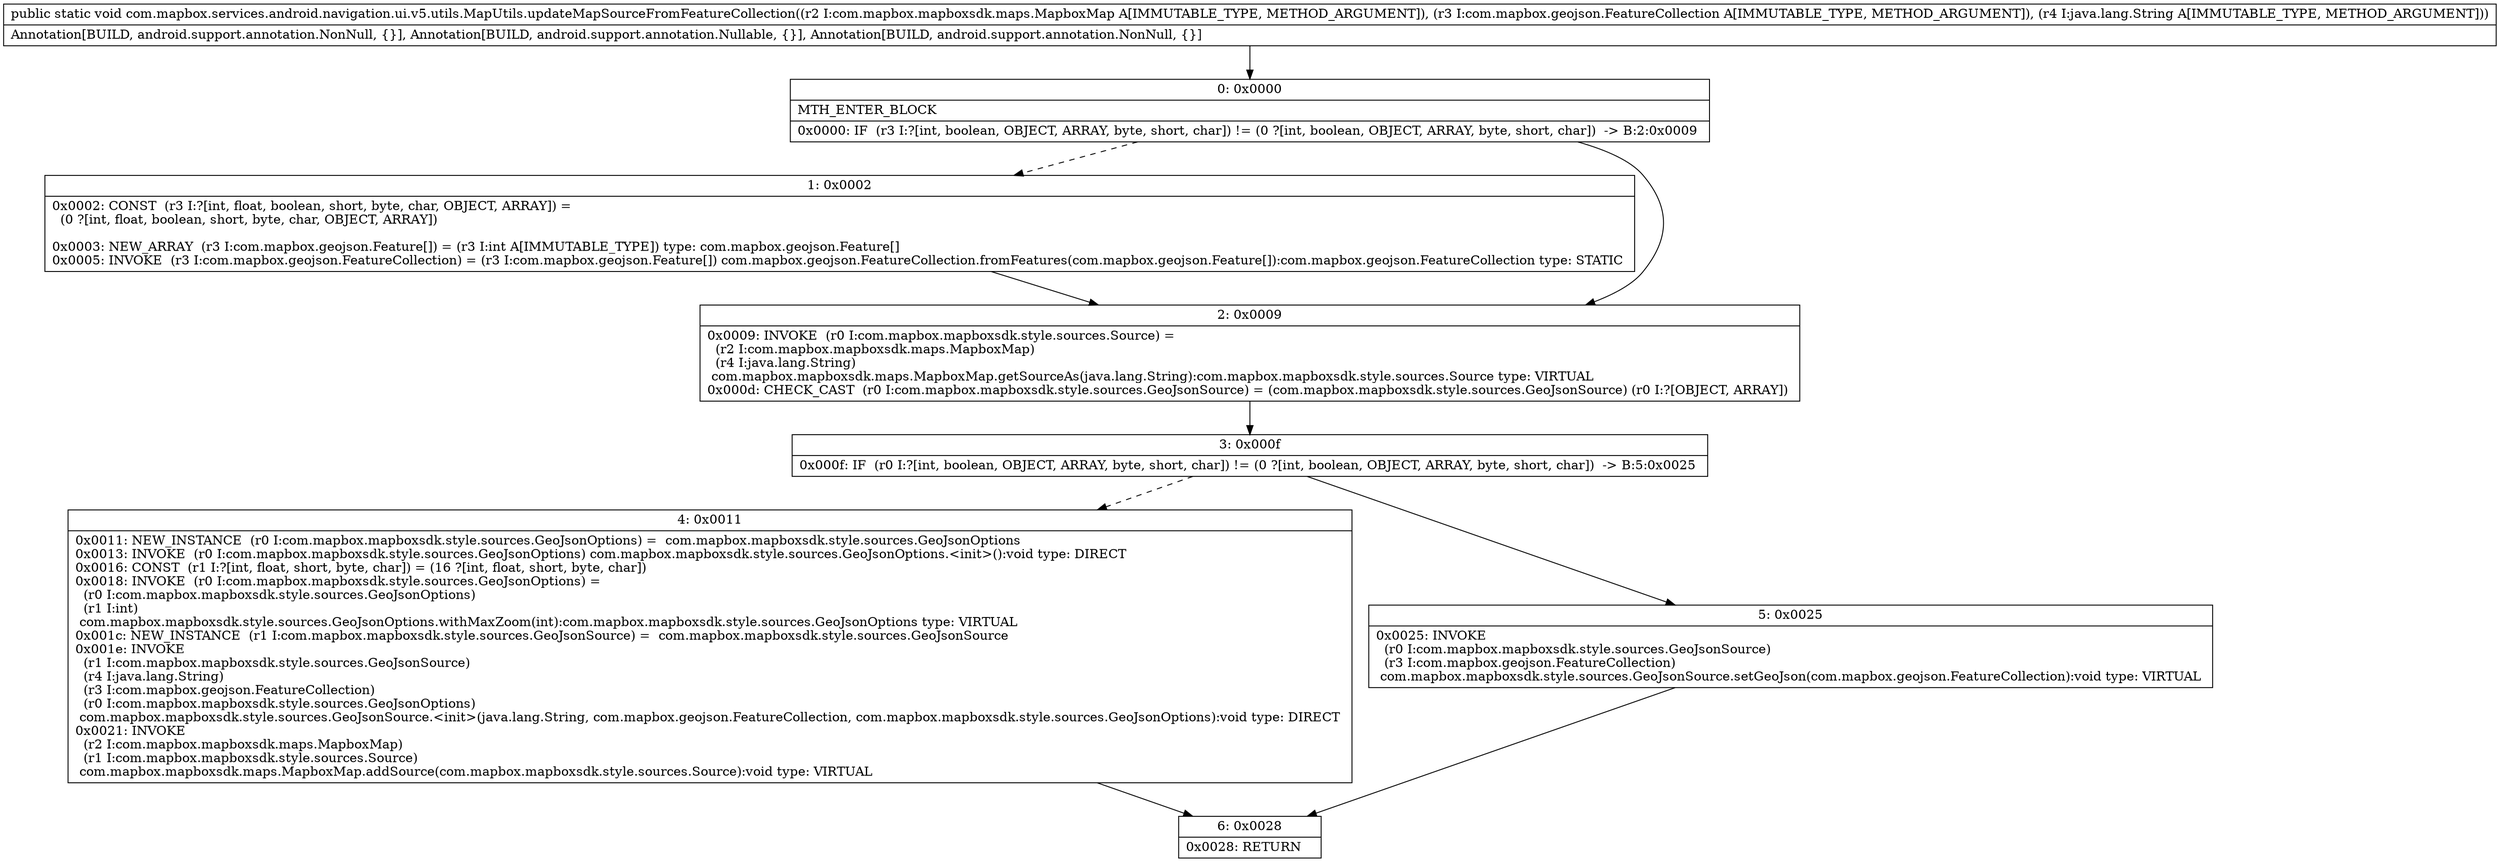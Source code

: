 digraph "CFG forcom.mapbox.services.android.navigation.ui.v5.utils.MapUtils.updateMapSourceFromFeatureCollection(Lcom\/mapbox\/mapboxsdk\/maps\/MapboxMap;Lcom\/mapbox\/geojson\/FeatureCollection;Ljava\/lang\/String;)V" {
Node_0 [shape=record,label="{0\:\ 0x0000|MTH_ENTER_BLOCK\l|0x0000: IF  (r3 I:?[int, boolean, OBJECT, ARRAY, byte, short, char]) != (0 ?[int, boolean, OBJECT, ARRAY, byte, short, char])  \-\> B:2:0x0009 \l}"];
Node_1 [shape=record,label="{1\:\ 0x0002|0x0002: CONST  (r3 I:?[int, float, boolean, short, byte, char, OBJECT, ARRAY]) = \l  (0 ?[int, float, boolean, short, byte, char, OBJECT, ARRAY])\l \l0x0003: NEW_ARRAY  (r3 I:com.mapbox.geojson.Feature[]) = (r3 I:int A[IMMUTABLE_TYPE]) type: com.mapbox.geojson.Feature[] \l0x0005: INVOKE  (r3 I:com.mapbox.geojson.FeatureCollection) = (r3 I:com.mapbox.geojson.Feature[]) com.mapbox.geojson.FeatureCollection.fromFeatures(com.mapbox.geojson.Feature[]):com.mapbox.geojson.FeatureCollection type: STATIC \l}"];
Node_2 [shape=record,label="{2\:\ 0x0009|0x0009: INVOKE  (r0 I:com.mapbox.mapboxsdk.style.sources.Source) = \l  (r2 I:com.mapbox.mapboxsdk.maps.MapboxMap)\l  (r4 I:java.lang.String)\l com.mapbox.mapboxsdk.maps.MapboxMap.getSourceAs(java.lang.String):com.mapbox.mapboxsdk.style.sources.Source type: VIRTUAL \l0x000d: CHECK_CAST  (r0 I:com.mapbox.mapboxsdk.style.sources.GeoJsonSource) = (com.mapbox.mapboxsdk.style.sources.GeoJsonSource) (r0 I:?[OBJECT, ARRAY]) \l}"];
Node_3 [shape=record,label="{3\:\ 0x000f|0x000f: IF  (r0 I:?[int, boolean, OBJECT, ARRAY, byte, short, char]) != (0 ?[int, boolean, OBJECT, ARRAY, byte, short, char])  \-\> B:5:0x0025 \l}"];
Node_4 [shape=record,label="{4\:\ 0x0011|0x0011: NEW_INSTANCE  (r0 I:com.mapbox.mapboxsdk.style.sources.GeoJsonOptions) =  com.mapbox.mapboxsdk.style.sources.GeoJsonOptions \l0x0013: INVOKE  (r0 I:com.mapbox.mapboxsdk.style.sources.GeoJsonOptions) com.mapbox.mapboxsdk.style.sources.GeoJsonOptions.\<init\>():void type: DIRECT \l0x0016: CONST  (r1 I:?[int, float, short, byte, char]) = (16 ?[int, float, short, byte, char]) \l0x0018: INVOKE  (r0 I:com.mapbox.mapboxsdk.style.sources.GeoJsonOptions) = \l  (r0 I:com.mapbox.mapboxsdk.style.sources.GeoJsonOptions)\l  (r1 I:int)\l com.mapbox.mapboxsdk.style.sources.GeoJsonOptions.withMaxZoom(int):com.mapbox.mapboxsdk.style.sources.GeoJsonOptions type: VIRTUAL \l0x001c: NEW_INSTANCE  (r1 I:com.mapbox.mapboxsdk.style.sources.GeoJsonSource) =  com.mapbox.mapboxsdk.style.sources.GeoJsonSource \l0x001e: INVOKE  \l  (r1 I:com.mapbox.mapboxsdk.style.sources.GeoJsonSource)\l  (r4 I:java.lang.String)\l  (r3 I:com.mapbox.geojson.FeatureCollection)\l  (r0 I:com.mapbox.mapboxsdk.style.sources.GeoJsonOptions)\l com.mapbox.mapboxsdk.style.sources.GeoJsonSource.\<init\>(java.lang.String, com.mapbox.geojson.FeatureCollection, com.mapbox.mapboxsdk.style.sources.GeoJsonOptions):void type: DIRECT \l0x0021: INVOKE  \l  (r2 I:com.mapbox.mapboxsdk.maps.MapboxMap)\l  (r1 I:com.mapbox.mapboxsdk.style.sources.Source)\l com.mapbox.mapboxsdk.maps.MapboxMap.addSource(com.mapbox.mapboxsdk.style.sources.Source):void type: VIRTUAL \l}"];
Node_5 [shape=record,label="{5\:\ 0x0025|0x0025: INVOKE  \l  (r0 I:com.mapbox.mapboxsdk.style.sources.GeoJsonSource)\l  (r3 I:com.mapbox.geojson.FeatureCollection)\l com.mapbox.mapboxsdk.style.sources.GeoJsonSource.setGeoJson(com.mapbox.geojson.FeatureCollection):void type: VIRTUAL \l}"];
Node_6 [shape=record,label="{6\:\ 0x0028|0x0028: RETURN   \l}"];
MethodNode[shape=record,label="{public static void com.mapbox.services.android.navigation.ui.v5.utils.MapUtils.updateMapSourceFromFeatureCollection((r2 I:com.mapbox.mapboxsdk.maps.MapboxMap A[IMMUTABLE_TYPE, METHOD_ARGUMENT]), (r3 I:com.mapbox.geojson.FeatureCollection A[IMMUTABLE_TYPE, METHOD_ARGUMENT]), (r4 I:java.lang.String A[IMMUTABLE_TYPE, METHOD_ARGUMENT]))  | Annotation[BUILD, android.support.annotation.NonNull, \{\}], Annotation[BUILD, android.support.annotation.Nullable, \{\}], Annotation[BUILD, android.support.annotation.NonNull, \{\}]\l}"];
MethodNode -> Node_0;
Node_0 -> Node_1[style=dashed];
Node_0 -> Node_2;
Node_1 -> Node_2;
Node_2 -> Node_3;
Node_3 -> Node_4[style=dashed];
Node_3 -> Node_5;
Node_4 -> Node_6;
Node_5 -> Node_6;
}

